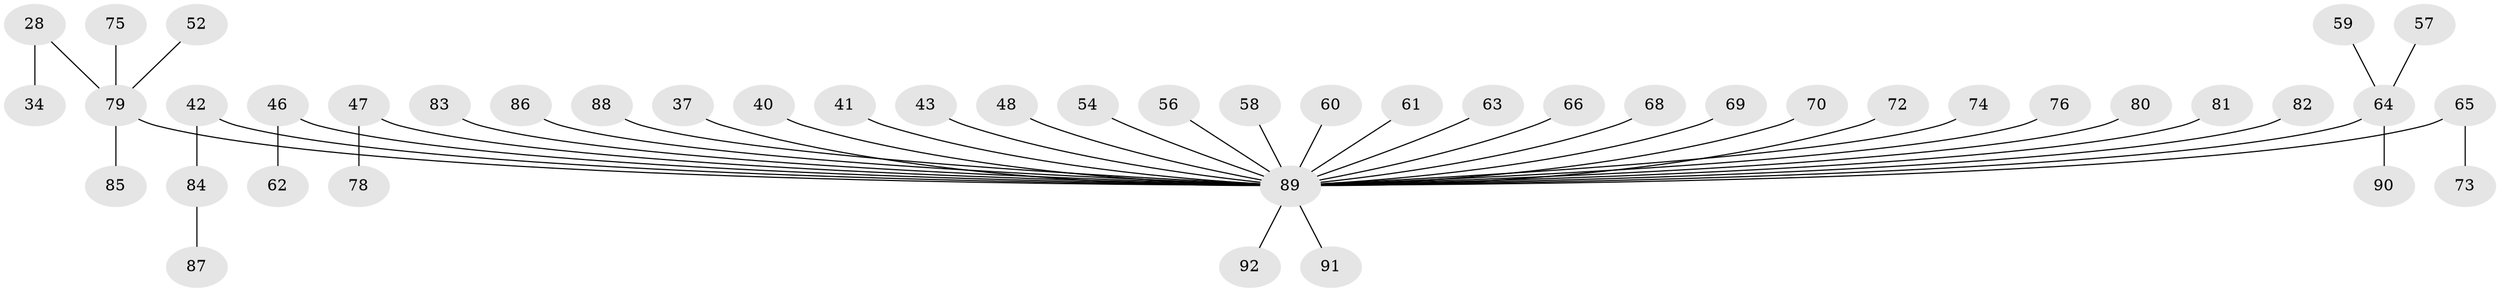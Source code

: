 // original degree distribution, {6: 0.021739130434782608, 5: 0.03260869565217391, 4: 0.07608695652173914, 3: 0.11956521739130435, 2: 0.2717391304347826, 1: 0.4782608695652174}
// Generated by graph-tools (version 1.1) at 2025/52/03/09/25 04:52:40]
// undirected, 46 vertices, 45 edges
graph export_dot {
graph [start="1"]
  node [color=gray90,style=filled];
  28;
  34;
  37;
  40;
  41;
  42;
  43;
  46;
  47;
  48;
  52 [super="+20"];
  54;
  56;
  57;
  58;
  59;
  60;
  61;
  62;
  63;
  64 [super="+26"];
  65;
  66;
  68;
  69;
  70;
  72;
  73;
  74;
  75;
  76;
  78;
  79 [super="+8+55+27"];
  80;
  81;
  82;
  83;
  84;
  85;
  86;
  87;
  88;
  89 [super="+25+71+77+32"];
  90;
  91;
  92;
  28 -- 34;
  28 -- 79;
  37 -- 89;
  40 -- 89;
  41 -- 89;
  42 -- 84;
  42 -- 89;
  43 -- 89;
  46 -- 62;
  46 -- 89;
  47 -- 78;
  47 -- 89;
  48 -- 89;
  52 -- 79;
  54 -- 89;
  56 -- 89;
  57 -- 64;
  58 -- 89;
  59 -- 64;
  60 -- 89;
  61 -- 89;
  63 -- 89;
  64 -- 90;
  64 -- 89;
  65 -- 73;
  65 -- 89;
  66 -- 89;
  68 -- 89;
  69 -- 89;
  70 -- 89;
  72 -- 89;
  74 -- 89;
  75 -- 79;
  76 -- 89;
  79 -- 85;
  79 -- 89;
  80 -- 89;
  81 -- 89;
  82 -- 89;
  83 -- 89;
  84 -- 87;
  86 -- 89;
  88 -- 89;
  89 -- 92;
  89 -- 91;
}
